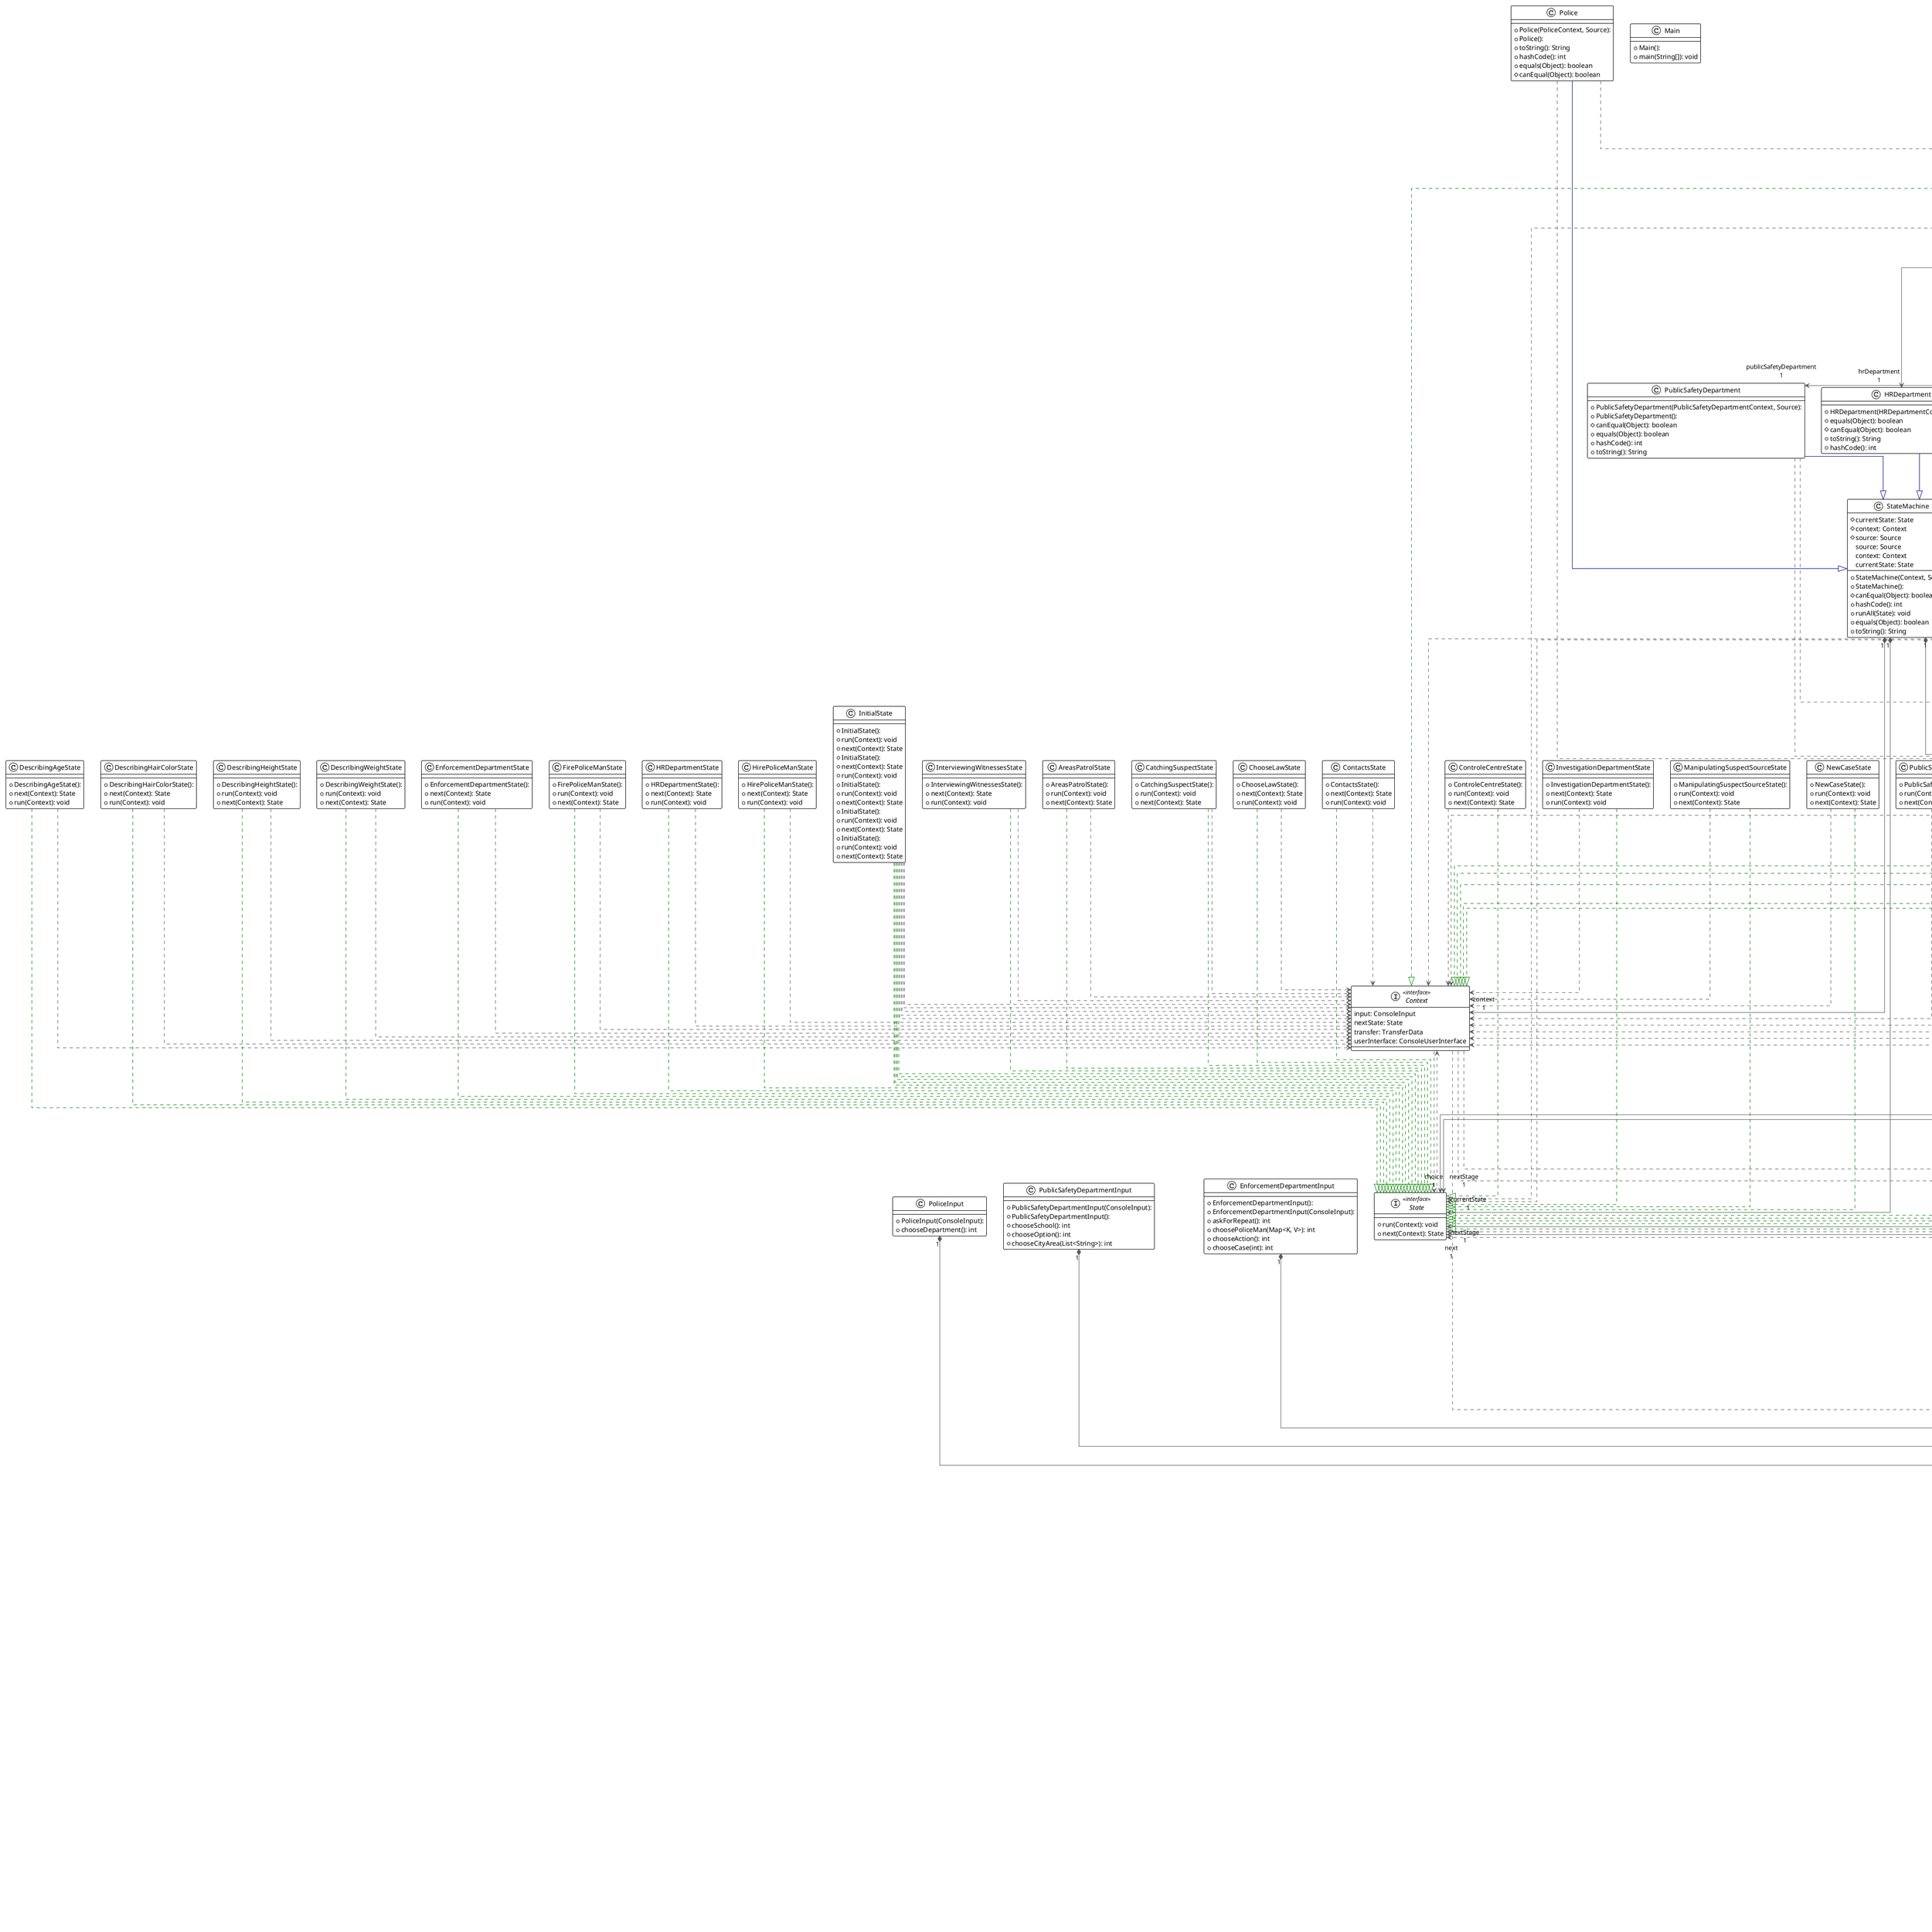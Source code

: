 @startuml

!theme plain
top to bottom direction
skinparam linetype ortho

class AreasPatrolState {
  + AreasPatrolState(): 
  + run(Context): void
  + next(Context): State
}
class Case {
  + Case(Law, List<String>): 
  + Case(HashMap<Integer, Law>): 
  + Case(): 
  - contacts: List<String>
  - suspects: List<Suspect>
  - law: Law
  - type: Integer
  - commonTraits: Traits
  - active: boolean
  + empty(): boolean
  - generateRandomContacts(): List<String>
  + toString(): String
  - generateSimplePhone(): String
  + equals(Object): boolean
  + hashCode(): int
   commonTraits: Traits
   contacts: List<String>
   active: boolean
   law: Law
   type: Integer
   suspects: List<Suspect>
}
class CaseJsonRepository {
  + CaseJsonRepository(String): 
  + CaseJsonRepository(): 
  + delete(Case): boolean
  + load(Integer): Case
  + add(Case): void
  + saveAll(List<Case>): void
  + loadAll(): List<Case>
}
class CaseJsonRepositoryTest {
  + CaseJsonRepositoryTest(): 
  ~ testSaveAllAndLoadAll(): void
  ~ setUp(): void
  ~ testDeleteNonExistent(): void
  ~ testLoadByIndex(): void
  ~ testAdd(): void
  ~ testLoadInvalidIndex(): void
  ~ testDeleteSuccess(): void
  ~ testLoadAllEmptyFile(): void
}
class CatchingSuspectState {
  + CatchingSuspectState(): 
  + run(Context): void
  + next(Context): State
}
class ChooseCaseState {
  + ChooseCaseState(): 
  + run(Context): void
  + next(Context): State
}
class ChooseLawState {
  + ChooseLawState(): 
  + next(Context): State
  + run(Context): void
}
class ConsoleInput {
  + ConsoleInput(): 
  + getLine(String): String
  + getString(String): String
  + getRegex(String, String): String
  + getChoiceFromMap(String, Map<K, V>): int
  + getChoice(String, int, int): int
  + getNumberRange(String, int, int): List<Integer>
  + clearBuffer(): void
  + handleQTE(): boolean
  + getChoice(List<String>, int, int): int
}
class ConsoleUserInterface {
  + ConsoleUserInterface(): 
  + ConsoleUserInterface(ConsoleInput): 
  + showMap(Map<K, V>, String): void
  + show(String): void
  + showNumericRange(String, int, int): void
   consoleInput: ConsoleInput
}
class ContactsState {
  + ContactsState(): 
  + next(Context): State
  + run(Context): void
}
interface Context << interface >> {
   input: ConsoleInput
   nextState: State
   transfer: TransferData
   userInterface: ConsoleUserInterface
}
class ControlCentereInput {
  + ControlCentereInput(ConsoleInput): 
  ~ ControlCentereInput(): 
  + exactAge(): int
  + chooseLaw(int, LawRegistry, ConsoleUserInterface): Law
  + exactWeight(): int
  + show(Map<String, Suspect>, ConsoleUserInterface): void
  + describeHairColor(): int
  + witnesses(): int
  + weight(): int
  + height(): int
  + chooseSourceAction(): int
  + witnessContactData(): List<String>
  + fullName(): String
  + receiveCall(): int
  + describeSuspect(): int
  + exactHeight(): int
  + age(): int
  + chooseOptions(): int
}
class ControlCentre {
  + ControlCentre(ControlCentreContext, Source): 
  + equals(Object): boolean
  # canEqual(Object): boolean
  + toString(): String
  + hashCode(): int
}
class ControlCentreContext {
  + ControlCentreContext(Repository<LawRegistry, Law, Law>, Repository<SuspectSource, Suspect, String>, ConsoleUserInterface): 
  + ControlCentreContext(): 
  + ControlCentreContext(ConsoleUserInterface): 
  - userInterface: ConsoleUserInterface
  - nextStage: State
  - transfer: TransferData
  - isReceivingCall: Boolean
  - currentCase: Case
  ~ controlCentreService: ControlCentreService
  + equals(Object): boolean
  # canEqual(Object): boolean
  + hashCode(): int
  + toString(): String
   input: ConsoleInput
   isReceivingCall: Boolean
   transfer: TransferData
   controlCentreService: ControlCentreService
   userInterface: ConsoleUserInterface
   nextState: State
   currentCase: Case
   nextStage: State
}
class ControlCentreService {
  + ControlCentreService(): 
  + ControlCentreService(Repository<LawRegistry, Law, Law>, Repository<SuspectSource, Suspect, String>): 
  # lawRepository: Repository<LawRegistry, Law, Law>
  # suspectRepository: Repository<SuspectSource, Suspect, String>
  + deleteSuspect(String): String
  + equals(Object): boolean
  # canEqual(Object): boolean
  + toString(): String
  + describeHairColor(Case, Traits, boolean, String): void
  + hashCode(): int
   suspectRepository: Repository<SuspectSource, Suspect, String>
   lawRepository: Repository<LawRegistry, Law, Law>
}
class ControleCentreState {
  + ControleCentreState(): 
  + run(Context): void
  + next(Context): State
}
class DeleteSuspectState {
  + DeleteSuspectState(): 
  + run(Context): void
  + next(Context): State
}
enum Department << enumeration >> {
  - Department(int): 
  - code: int
  + values(): Department[]
  + fromCode(int): Department
  + valueOf(String): Department
   code: int
   choice: int
}
class DescribingAgeState {
  + DescribingAgeState(): 
  + next(Context): State
  + run(Context): void
}
class DescribingHairColorState {
  + DescribingHairColorState(): 
  + next(Context): State
  + run(Context): void
}
class DescribingHeightState {
  + DescribingHeightState(): 
  + run(Context): void
  + next(Context): State
}
class DescribingWeightState {
  + DescribingWeightState(): 
  + run(Context): void
  + next(Context): State
}
class EnforcementDepartment {
  + EnforcementDepartment(EnforcementDepartmentContext, Source): 
  + equals(Object): boolean
  # canEqual(Object): boolean
  + toString(): String
  + hashCode(): int
}
class EnforcementDepartmentContext {
  + EnforcementDepartmentContext(): 
  + EnforcementDepartmentContext(ConsoleUserInterface): 
  - policeMan: int
  - choice: int
  - enforcementService: EnforcementService
  - policeManRepository: Repository<HashMap<Integer, PoliceMan>, PoliceMan, Integer>
  - nextStage: State
  - userInterface: ConsoleUserInterface
  - transfer: TransferData
  # canEqual(Object): boolean
  + hashCode(): int
  + findActiveCases(): List<Case>
  + equals(Object): boolean
  + toString(): String
   input: ConsoleInput
   policeManRepository: Repository<HashMap<Integer, PoliceMan>, PoliceMan, Integer>
   transfer: TransferData
   userInterface: ConsoleUserInterface
   choice: int
   nextState: State
   enforcementService: EnforcementService
   nextStage: State
   policeMan: int
}
class EnforcementDepartmentInput {
  + EnforcementDepartmentInput(): 
  + EnforcementDepartmentInput(ConsoleInput): 
  + askForRepeat(): int
  + choosePoliceMan(Map<K, V>): int
  + chooseAction(): int
  + chooseCase(int): int
}
class EnforcementDepartmentState {
  + EnforcementDepartmentState(): 
  + next(Context): State
  + run(Context): void
}
class EnforcementService {
  + EnforcementService(Repository<HashMap<Integer, PoliceMan>, PoliceMan, Integer>, Repository<List<Case>, Case, Integer>): 
  + EnforcementService(): 
  + catchSuspect(Case, PoliceMan, AtomicInteger): String
  # tryToCatch(PoliceMan, Suspect, AtomicInteger): int
   availablePoliceMen: HashMap<Integer, PoliceMan>
   activeCases: List<Case>
}
class FirePoliceManState {
  + FirePoliceManState(): 
  + run(Context): void
  + next(Context): State
}
class HRDepartment {
  + HRDepartment(HRDepartmentContext, Source): 
  + equals(Object): boolean
  # canEqual(Object): boolean
  + toString(): String
  + hashCode(): int
}
class HRDepartmentContext {
  + HRDepartmentContext(): 
  + HRDepartmentContext(ConsoleUserInterface): 
  + HRDepartmentContext(Repository<HashMap<Integer, PoliceMan>, PoliceMan, Integer>, ConsoleUserInterface): 
  - userInterface: ConsoleUserInterface
  - hrService: HRService
  - transfer: TransferData
  - budget: int
  + delPoliceMan(int): void
  + equals(Object): boolean
  # canEqual(Object): boolean
  + toString(): String
  + hashCode(): int
  + addPoliceMan(PoliceMan): void
   input: ConsoleInput
   hrService: HRService
   nextState: State
   budget: int
   transfer: TransferData
   userInterface: ConsoleUserInterface
}
class HRDepartmentInput {
  + HRDepartmentInput(ConsoleInput): 
  + HRDepartmentInput(): 
  + getPoliceManFireChoice(int): int
  + chooseOption(): int
   policeManHireChoice: int
}
class HRDepartmentState {
  + HRDepartmentState(): 
  + next(Context): State
  + run(Context): void
}
class HRService {
  + HRService(Repository<HashMap<Integer, PoliceMan>, PoliceMan, Integer>): 
  + HRService(): 
  # policeManRepository: Repository<HashMap<Integer, PoliceMan>, PoliceMan, Integer>
  # budget: double
  # canEqual(Object): boolean
  + equals(Object): boolean
  + toString(): String
  + generateNewPoliceMans(): HashMap<Integer, PoliceMan>
  + hashCode(): int
   availablePoliceMans: HashMap<Integer, PoliceMan>
   budget: double
   policeManRepository: Repository<HashMap<Integer, PoliceMan>, PoliceMan, Integer>
}
class HirePoliceManState {
  + HirePoliceManState(): 
  + next(Context): State
  + run(Context): void
}
class Human {
  + Human(): 
  + Human(String, String, String, Traits): 
  # name: String
  # secondName: String
  # traits: Traits
  # thirdName: String
  # generateRandomName(): void
  # canEqual(Object): boolean
  + toString(): String
  + equals(Object): boolean
  + hashCode(): int
   name: String
   fullName: String
   thirdName: String
   traits: Traits
   secondName: String
}
class InitialState {
  + InitialState(): 
  + run(Context): void
  + next(Context): State
}
class InitialState {
  + InitialState(): 
  + next(Context): State
  + run(Context): void
}
class InitialState {
  + InitialState(): 
  + run(Context): void
  + next(Context): State
}
class InitialState {
  + InitialState(): 
  + run(Context): void
  + next(Context): State
}
class InitialState {
  + InitialState(): 
  + run(Context): void
  + next(Context): State
}
class InterviewingWitnessesState {
  + InterviewingWitnessesState(): 
  + next(Context): State
  + run(Context): void
}
class InvestigationDepartment {
  + InvestigationDepartment(InvestigationDepartmentContext, Source): 
  # canEqual(Object): boolean
  + equals(Object): boolean
  + hashCode(): int
  + toString(): String
}
class InvestigationDepartmentContext {
  + InvestigationDepartmentContext(ConsoleUserInterface, Repository<List<Case>, Case, Integer>, Repository<SuspectSource, Suspect, String>): 
  + InvestigationDepartmentContext(ConsoleUserInterface): 
  + InvestigationDepartmentContext(): 
  - investigationService: InvestigationService
  - userInterface: ConsoleUserInterface
  - transfer: TransferData
  - choice: State
  + toString(): String
  # canEqual(Object): boolean
  + addCase(Case): void
  + hashCode(): int
  + equals(Object): boolean
  + findActiveCases(): List<Case>
   input: ConsoleInput
   investigationService: InvestigationService
   nextState: State
   transfer: TransferData
   userInterface: ConsoleUserInterface
   choice: State
}
class InvestigationDepartmentInput {
  + InvestigationDepartmentInput(): 
  + InvestigationDepartmentInput(ConsoleInput): 
  + chooseCase(int): int
}
class InvestigationDepartmentState {
  + InvestigationDepartmentState(): 
  + next(Context): State
  + run(Context): void
}
class InvestigationService {
  + InvestigationService(): 
  + InvestigationService(Repository<List<Case>, Case, Integer>, Repository<SuspectSource, Suspect, String>): 
  # caseRepository: Repository<List<Case>, Case, Integer>
  # suspectRepository: Repository<SuspectSource, Suspect, String>
  + toString(): String
  # setSuspects(Case, Set<Suspect>, boolean, Iterator<Suspect>, Set<Suspect>, Set<Suspect>): void
  + interviewWitnesses(Case, List<Traits>): void
  # canEqual(Object): boolean
  + equals(Object): boolean
  + hashCode(): int
   caseRepository: Repository<List<Case>, Case, Integer>
   suspectRepository: Repository<SuspectSource, Suspect, String>
}
class JacksonSerializer {
  + JacksonSerializer(): 
  + getStateFileName(Object): String
  + loadStateFromFile(Context): State
  + loadFromFile(String, Class<T>): T
  + saveCurrentStateName(State, Context): void
  + deleteState(Object): void
  + saveToFile(Object): void
  - loadOrCreatePublicSafetyContext(ConsoleUserInterface): PublicSafetyDepartmentContext
  - loadOrCreateEnforcementContext(ConsoleUserInterface): EnforcementDepartmentContext
  - loadOrCreateHRContext(ConsoleUserInterface): HRDepartmentContext
  - loadOrCreateInvestigationContext(ConsoleUserInterface): InvestigationDepartmentContext
  + loadState(State, Context, State): State
  + load(ConsoleUserInterface): Object
  - loadOrCreateControlCentreContext(ConsoleUserInterface): ControlCentreContext
}
class Law {
  + Law(): 
  + Law(int, String, String, String): 
  - id: int
  - description: String
  - punishment: String
  - type: String
  + toString(): String
  + equals(Object): boolean
  + hashCode(): int
  # canEqual(Object): boolean
   description: String
   type: String
   id: int
   punishment: String
}
class LawRegistry {
  + LawRegistry(): 
  - CRIMINAL_LAWS: HashMap<Integer, Law>
  - ADMIN_LAWS: HashMap<Integer, Law>
  + hashCode(): int
  + toString(): String
  + printCriminalLaws(): String
  + equals(Object): boolean
  + printAdminLaws(): String
  # canEqual(Object): boolean
   CRIMINAL_LAWS: HashMap<Integer, Law>
   ADMIN_LAWS: HashMap<Integer, Law>
}
class LawRegistryJsonRepository {
  + LawRegistryJsonRepository(): 
  + LawRegistryJsonRepository(String): 
  + saveAll(LawRegistry): void
  + load(Law): Law
  + loadAll(): LawRegistry
  + delete(Law): boolean
  + add(Law): void
}
class LawRegistryJsonRepositoryTest {
  + LawRegistryJsonRepositoryTest(): 
  ~ testAddCriminalLaw(): void
  ~ testLoadNonExistentLaw(): void
  ~ setUp(): void
  ~ testDeleteNonExistentLaw(): void
  ~ testAddInvalidLawType(): void
  ~ testLoadCriminalLaw(): void
  ~ testDeleteAdminLawSuccess(): void
  ~ testSaveAllAndLoadAll(): void
  ~ testLoadAllEmptyFile(): void
  ~ testAddAdminLaw(): void
  ~ testLoadAdminLaw(): void
  ~ testDeleteCriminalLawSuccess(): void
}
class Main {
  + Main(): 
  + main(String[]): void
}
class ManipulatingSuspectSourceState {
  + ManipulatingSuspectSourceState(): 
  + run(Context): void
  + next(Context): State
}
class NewCaseState {
  + NewCaseState(): 
  + run(Context): void
  + next(Context): State
}
class Police {
  + Police(PoliceContext, Source): 
  + Police(): 
  + toString(): String
  + hashCode(): int
  + equals(Object): boolean
  # canEqual(Object): boolean
}
class PoliceContext {
  + PoliceContext(ControlCentreContext, InvestigationDepartmentContext, EnforcementDepartmentContext, HRDepartmentContext, PublicSafetyDepartmentContext, ConsoleUserInterface): 
  + PoliceContext(): 
  + PoliceContext(ConsoleUserInterface): 
  - hrDepartment: HRDepartment
  - choice: Department
  - controlCentre: ControlCentre
  - investigationDepartment: InvestigationDepartment
  - publicSafetyDepartment: PublicSafetyDepartment
  - userInterface: ConsoleUserInterface
  - enforcementDepartment: EnforcementDepartment
  + hashCode(): int
  # canEqual(Object): boolean
  + equals(Object): boolean
  + toString(): String
   input: ConsoleInput
   hrDepartment: HRDepartment
   publicSafetyDepartment: PublicSafetyDepartment
   enforcementDepartment: EnforcementDepartment
   userInterface: ConsoleUserInterface
   investigationDepartment: InvestigationDepartment
   department: Department
   nextState: State
   controlCentre: ControlCentre
   choice: Department
}
class PoliceInput {
  + PoliceInput(ConsoleInput): 
  + chooseDepartment(): int
}
class PoliceMan {
  + PoliceMan(int): 
  + PoliceMan(): 
  + PoliceMan(String, String, String, Traits, int, int, int): 
  ~ salary: int
  ~ id: int
  ~ experience: int
  + Info(): List<String>
  # canEqual(Object): boolean
  + gainExperience(int): void
  + equals(Object): boolean
  + hashCode(): int
  - generateRandomExperience(): int
  - calculateSalary(): int
  + toString(): String
   salary: int
   id: int
   experience: int
}
class PoliceMansJsonRepository {
  + PoliceMansJsonRepository(String): 
  + PoliceMansJsonRepository(): 
  + saveAll(HashMap<Integer, PoliceMan>): void
  + load(Integer): PoliceMan
  + add(PoliceMan): void
  + loadAll(): HashMap<Integer, PoliceMan>
  + delete(PoliceMan): boolean
}
class PoliceMansJsonRepositoryTest {
  + PoliceMansJsonRepositoryTest(): 
  ~ testDeleteNonExistent(): void
  ~ testLoad(): void
  ~ testLoadNonExistent(): void
  ~ testSaveAllAndLoadAll(): void
  ~ testAdd(): void
  ~ testDeleteSuccess(): void
  ~ setUp(): void
  ~ testLoadCorruptedFile(): void
  ~ testLoadAllEmptyFile(): void
}
class PublicSafetyDepartment {
  + PublicSafetyDepartment(PublicSafetyDepartmentContext, Source): 
  + PublicSafetyDepartment(): 
  # canEqual(Object): boolean
  + equals(Object): boolean
  + hashCode(): int
  + toString(): String
}
class PublicSafetyDepartmentContext {
  + PublicSafetyDepartmentContext(): 
  + PublicSafetyDepartmentContext(ConsoleUserInterface): 
  - next: State
  - publicSafetyService: PublicSafetyService
  - userInterface: ConsoleUserInterface
  - transfer: TransferData
  + toString(): String
  + equals(Object): boolean
  + hashCode(): int
  # canEqual(Object): boolean
   input: ConsoleInput
   transfer: TransferData
   userInterface: ConsoleUserInterface
   lawRegistry: LawRegistry
   next: State
   publicSafetyService: PublicSafetyService
   nextState: State
}
class PublicSafetyDepartmentInput {
  + PublicSafetyDepartmentInput(ConsoleInput): 
  + PublicSafetyDepartmentInput(): 
  + chooseSchool(): int
  + chooseOption(): int
  + chooseCityArea(List<String>): int
}
class PublicSafetyDepartmentState {
  + PublicSafetyDepartmentState(): 
  + run(Context): void
  + next(Context): State
}
class PublicSafetyService {
  + PublicSafetyService(): 
  + PublicSafetyService(Repository<LawRegistry, Law, Law>): 
  # lawRegistry: Repository<LawRegistry, Law, Law>
  # areas: List<String>
  # canEqual(Object): boolean
  + toString(): String
  + checkForCrime(): Case
  + hashCode(): int
  + equals(Object): boolean
   areas: List<String>
   lawRegistry: Repository<LawRegistry, Law, Law>
}
class ReceiveCallState {
  + ReceiveCallState(): 
  + run(Context): void
  + next(Context): State
}
interface Repository<Source, Record, Key> << interface >> {
  + saveAll(Source): void
  + delete(Record): boolean
  + add(Record): void
  + loadAll(): Source
  + load(Key): Record
}
class SchoolCampaigningState {
  + SchoolCampaigningState(): 
  + run(Context): void
  + next(Context): State
}
interface Source << interface >> {
  + loadState(State, Context, State): State
  + load(ConsoleUserInterface): Object
  + saveCurrentStateName(State, Context): void
  + deleteState(Object): void
  + saveToFile(Object): void
}
interface State << interface >> {
  + run(Context): void
  + next(Context): State
}
class StateMachine {
  + StateMachine(Context, Source): 
  + StateMachine(): 
  # currentState: State
  # context: Context
  # source: Source
  # canEqual(Object): boolean
  + hashCode(): int
  + runAll(State): void
  + equals(Object): boolean
  + toString(): String
   source: Source
   context: Context
   currentState: State
}
class Suspect {
  + Suspect(): 
  + Suspect(Suspect): 
  + Suspect(String, String, String, Traits): 
  - intellegence: int
  + Info(): String
  + equals(Object): boolean
  + toString(): String
  + hashCode(): int
  # canEqual(Object): boolean
  - generateBiasedIntellegence(): int
   intellegence: int
   fullName: String
}
class SuspectSource {
  + SuspectSource(): 
  - suspects: Map<String, Suspect>
  - suspectTraits: Map<String, Map<Integer, Set<String>>>
  + hashCode(): int
  + findSuspectsBasedOnCommonTraits(List<Traits>, AtomicInteger): Set<Suspect>
  + intersection(Set<Suspect>, Set<Suspect>): Set<Suspect>
  + toString(): String
  + traitStringHair(int): String
  + traitNumHair(String): int
  # canEqual(Object): boolean
  + addSuspect(Suspect): void
  + deleteSuspect(String): boolean
  + equals(Object): boolean
  - adjastSuspectByTraits(Map<String, Integer>, Set<String>, AtomicInteger, Set<String>): void
   suspectTraits: Map<String, Map<Integer, Set<String>>>
   suspects: Map<String, Suspect>
}
class SuspectSourceJsonRepository {
  + SuspectSourceJsonRepository(): 
  + SuspectSourceJsonRepository(String): 
  + saveAll(SuspectSource): void
  + add(Suspect): void
  - initData(): void
  + loadAll(): SuspectSource
  + delete(Suspect): boolean
  + load(String): Suspect
}
class SuspectSourceJsonRepositoryTest {
  + SuspectSourceJsonRepositoryTest(): 
  ~ testDeleteNonExistent(): void
  ~ setUp(): void
  ~ testSaveAllAndLoadAll(): void
  ~ testLoadNonExistent(): void
  ~ testDeleteSuccess(): void
  ~ testLoadAllEmptyFile(): void
  ~ testLoadCorruptedFile(): void
  ~ testLoad(): void
  ~ testAdd(): void
}
class Traits {
  + Traits(): 
  + Traits(Boolean): 
  + Traits(Traits): 
  - weight: int
  - age: int
  - hairColor: String
  - height: int
  + equals(Object): boolean
  # canEqual(Object): boolean
  + toString(): String
  + hashCode(): int
   weight: int
   hairColor: String
   age: int
   height: int
}
class TransferData {
  + TransferData(): 
  - policeManData: PoliceMan
  - traits: Traits
  - caseData: Case
  - choice: int
  - suspectData: Suspect
  + equals(Object): boolean
  + hashCode(): int
  + toString(): String
  # canEqual(Object): boolean
   suspectData: Suspect
   choice: int
   policeManData: PoliceMan
   caseData: Case
   traits: Traits
}

AreasPatrolState                 -[#595959,dashed]->  Context                         
AreasPatrolState                 -[#008200,dashed]-^  State                           
Case                            "1" *-[#595959,plain]-> "law\n1" Law                             
Case                            "1" *-[#595959,plain]-> "suspects\n*" Suspect                         
Case                            "1" *-[#595959,plain]-> "commonTraits\n1" Traits                          
CaseJsonRepository              "1" *-[#595959,plain]-> "cases\n*" Case                            
CaseJsonRepository               -[#008200,dashed]-^  Repository                      
CaseJsonRepositoryTest          "1" *-[#595959,plain]-> "repository\n1" CaseJsonRepository              
CatchingSuspectState             -[#595959,dashed]->  Context                         
CatchingSuspectState             -[#008200,dashed]-^  State                           
ChooseCaseState                  -[#595959,dashed]->  Context                         
ChooseCaseState                  -[#008200,dashed]-^  State                           
ChooseLawState                   -[#595959,dashed]->  Context                         
ChooseLawState                   -[#008200,dashed]-^  State                           
ConsoleUserInterface            "1" *-[#595959,plain]-> "input\n1" ConsoleInput                    
ContactsState                    -[#595959,dashed]->  Context                         
ContactsState                    -[#008200,dashed]-^  State                           
Context                          -[#595959,dashed]->  ConsoleInput                    
Context                          -[#595959,dashed]->  ConsoleUserInterface            
Context                          -[#595959,dashed]->  State                           
Context                          -[#595959,dashed]->  TransferData                    
ControlCentereInput             "1" *-[#595959,plain]-> "input\n1" ConsoleInput                    
ControlCentereInput              -[#595959,dashed]->  ConsoleUserInterface            
ControlCentereInput              -[#595959,dashed]->  Law                             
ControlCentereInput              -[#595959,dashed]->  LawRegistry                     
ControlCentereInput              -[#595959,dashed]->  Suspect                         
ControlCentre                    -[#595959,dashed]->  ControlCentreContext            
ControlCentre                    -[#595959,dashed]->  Source                          
ControlCentre                    -[#000082,plain]-^  StateMachine                    
ControlCentreContext            "1" *-[#595959,plain]-> "currentCase\n1" Case                            
ControlCentreContext             -[#595959,dashed]->  ConsoleInput                    
ControlCentreContext            "1" *-[#595959,plain]-> "userInterface\n1" ConsoleUserInterface            
ControlCentreContext             -[#008200,dashed]-^  Context                         
ControlCentreContext            "1" *-[#595959,plain]-> "controlCentreService\n1" ControlCentreService            
ControlCentreContext             -[#595959,dashed]->  Law                             
ControlCentreContext             -[#595959,dashed]->  LawRegistry                     
ControlCentreContext             -[#595959,dashed]->  Repository                      
ControlCentreContext            "1" *-[#595959,plain]-> "nextStage\n1" State                           
ControlCentreContext             -[#595959,dashed]->  Suspect                         
ControlCentreContext             -[#595959,dashed]->  SuspectSource                   
ControlCentreContext            "1" *-[#595959,plain]-> "transfer\n1" TransferData                    
ControlCentreService             -[#595959,dashed]->  Case                            
ControlCentreService             -[#595959,dashed]->  Law                             
ControlCentreService             -[#595959,dashed]->  LawRegistry                     
ControlCentreService            "1" *-[#595959,plain]-> "lawRepository\n1" Repository                      
ControlCentreService             -[#595959,dashed]->  Suspect                         
ControlCentreService             -[#595959,dashed]->  SuspectSource                   
ControlCentreService             -[#595959,dashed]->  Traits                          
ControleCentreState              -[#595959,dashed]->  Context                         
ControleCentreState              -[#008200,dashed]-^  State                           
DeleteSuspectState               -[#595959,dashed]->  Context                         
DeleteSuspectState               -[#008200,dashed]-^  State                           
DescribingAgeState               -[#595959,dashed]->  Context                         
DescribingAgeState               -[#008200,dashed]-^  State                           
DescribingHairColorState         -[#595959,dashed]->  Context                         
DescribingHairColorState         -[#008200,dashed]-^  State                           
DescribingHeightState            -[#595959,dashed]->  Context                         
DescribingHeightState            -[#008200,dashed]-^  State                           
DescribingWeightState            -[#595959,dashed]->  Context                         
DescribingWeightState            -[#008200,dashed]-^  State                           
EnforcementDepartment            -[#595959,dashed]->  EnforcementDepartmentContext    
EnforcementDepartment            -[#595959,dashed]->  Source                          
EnforcementDepartment            -[#000082,plain]-^  StateMachine                    
EnforcementDepartmentContext     -[#595959,dashed]->  Case                            
EnforcementDepartmentContext     -[#595959,dashed]->  ConsoleInput                    
EnforcementDepartmentContext    "1" *-[#595959,plain]-> "userInterface\n1" ConsoleUserInterface            
EnforcementDepartmentContext     -[#008200,dashed]-^  Context                         
EnforcementDepartmentContext    "1" *-[#595959,plain]-> "enforcementService\n1" EnforcementService              
EnforcementDepartmentContext     -[#595959,dashed]->  PoliceMan                       
EnforcementDepartmentContext    "1" *-[#595959,plain]-> "policeManRepository\n1" Repository                      
EnforcementDepartmentContext    "1" *-[#595959,plain]-> "nextStage\n1" State                           
EnforcementDepartmentContext    "1" *-[#595959,plain]-> "transfer\n1" TransferData                    
EnforcementDepartmentInput      "1" *-[#595959,plain]-> "input\n1" ConsoleInput                    
EnforcementDepartmentState       -[#595959,dashed]->  Context                         
EnforcementDepartmentState       -[#008200,dashed]-^  State                           
EnforcementService               -[#595959,dashed]->  Case                            
EnforcementService               -[#595959,dashed]->  PoliceMan                       
EnforcementService              "1" *-[#595959,plain]-> "policeManRepository\n1" Repository                      
EnforcementService               -[#595959,dashed]->  Suspect                         
FirePoliceManState               -[#595959,dashed]->  Context                         
FirePoliceManState               -[#008200,dashed]-^  State                           
HRDepartment                     -[#595959,dashed]->  HRDepartmentContext             
HRDepartment                     -[#595959,dashed]->  Source                          
HRDepartment                     -[#000082,plain]-^  StateMachine                    
HRDepartmentContext              -[#595959,dashed]->  ConsoleInput                    
HRDepartmentContext             "1" *-[#595959,plain]-> "userInterface\n1" ConsoleUserInterface            
HRDepartmentContext              -[#008200,dashed]-^  Context                         
HRDepartmentContext             "1" *-[#595959,plain]-> "hrService\n1" HRService                       
HRDepartmentContext              -[#595959,dashed]->  PoliceMan                       
HRDepartmentContext              -[#595959,dashed]->  Repository                      
HRDepartmentContext              -[#595959,dashed]->  State                           
HRDepartmentContext             "1" *-[#595959,plain]-> "transfer\n1" TransferData                    
HRDepartmentInput               "1" *-[#595959,plain]-> "input\n1" ConsoleInput                    
HRDepartmentState                -[#595959,dashed]->  Context                         
HRDepartmentState                -[#008200,dashed]-^  State                           
HRService                        -[#595959,dashed]->  PoliceMan                       
HRService                       "1" *-[#595959,plain]-> "policeManRepository\n1" Repository                      
HirePoliceManState               -[#595959,dashed]->  Context                         
HirePoliceManState               -[#008200,dashed]-^  State                           
Human                           "1" *-[#595959,plain]-> "traits\n1" Traits                          
InitialState                     -[#595959,dashed]->  Context                         
InitialState                     -[#595959,dashed]->  Context                         
InitialState                     -[#595959,dashed]->  Context                         
InitialState                     -[#595959,dashed]->  Context                         
InitialState                     -[#595959,dashed]->  Context                         
InitialState                     -[#008200,dashed]-^  State                           
InitialState                     -[#008200,dashed]-^  State                           
InitialState                     -[#008200,dashed]-^  State                           
InitialState                     -[#008200,dashed]-^  State                           
InitialState                     -[#008200,dashed]-^  State                           
InterviewingWitnessesState       -[#595959,dashed]->  Context                         
InterviewingWitnessesState       -[#008200,dashed]-^  State                           
InvestigationDepartment          -[#595959,dashed]->  InvestigationDepartmentContext  
InvestigationDepartment          -[#595959,dashed]->  Source                          
InvestigationDepartment          -[#000082,plain]-^  StateMachine                    
InvestigationDepartmentContext   -[#595959,dashed]->  Case                            
InvestigationDepartmentContext   -[#595959,dashed]->  ConsoleInput                    
InvestigationDepartmentContext  "1" *-[#595959,plain]-> "userInterface\n1" ConsoleUserInterface            
InvestigationDepartmentContext   -[#008200,dashed]-^  Context                         
InvestigationDepartmentContext  "1" *-[#595959,plain]-> "investigationService\n1" InvestigationService            
InvestigationDepartmentContext   -[#595959,dashed]->  Repository                      
InvestigationDepartmentContext  "1" *-[#595959,plain]-> "choice\n1" State                           
InvestigationDepartmentContext   -[#595959,dashed]->  Suspect                         
InvestigationDepartmentContext   -[#595959,dashed]->  SuspectSource                   
InvestigationDepartmentContext  "1" *-[#595959,plain]-> "transfer\n1" TransferData                    
InvestigationDepartmentInput    "1" *-[#595959,plain]-> "input\n1" ConsoleInput                    
InvestigationDepartmentState     -[#595959,dashed]->  Context                         
InvestigationDepartmentState     -[#008200,dashed]-^  State                           
InvestigationService             -[#595959,dashed]->  Case                            
InvestigationService            "1" *-[#595959,plain]-> "caseRepository\n1" Repository                      
InvestigationService             -[#595959,dashed]->  Suspect                         
InvestigationService             -[#595959,dashed]->  SuspectSource                   
InvestigationService             -[#595959,dashed]->  Traits                          
JacksonSerializer                -[#595959,dashed]->  ConsoleUserInterface            
JacksonSerializer                -[#595959,dashed]->  Context                         
JacksonSerializer                -[#595959,dashed]->  ControlCentreContext            
JacksonSerializer                -[#595959,dashed]->  EnforcementDepartmentContext    
JacksonSerializer                -[#595959,dashed]->  HRDepartmentContext             
JacksonSerializer                -[#595959,dashed]->  InvestigationDepartmentContext  
JacksonSerializer                -[#595959,dashed]->  PublicSafetyDepartmentContext   
JacksonSerializer                -[#008200,dashed]-^  Source                          
JacksonSerializer                -[#595959,dashed]->  State                           
LawRegistry                     "1" *-[#595959,plain]-> "CRIMINAL_LAWS\n*" Law                             
LawRegistryJsonRepository        -[#595959,dashed]->  Law                             
LawRegistryJsonRepository       "1" *-[#595959,plain]-> "lawRegistry\n1" LawRegistry                     
LawRegistryJsonRepository        -[#008200,dashed]-^  Repository                      
LawRegistryJsonRepositoryTest   "1" *-[#595959,plain]-> "repository\n1" LawRegistryJsonRepository       
ManipulatingSuspectSourceState   -[#595959,dashed]->  Context                         
ManipulatingSuspectSourceState   -[#008200,dashed]-^  State                           
NewCaseState                     -[#595959,dashed]->  Context                         
NewCaseState                     -[#008200,dashed]-^  State                           
Police                           -[#595959,dashed]->  PoliceContext                   
Police                           -[#595959,dashed]->  Source                          
Police                           -[#000082,plain]-^  StateMachine                    
PoliceContext                    -[#595959,dashed]->  ConsoleInput                    
PoliceContext                   "1" *-[#595959,plain]-> "userInterface\n1" ConsoleUserInterface            
PoliceContext                    -[#008200,dashed]-^  Context                         
PoliceContext                   "1" *-[#595959,plain]-> "controlCentre\n1" ControlCentre                   
PoliceContext                    -[#595959,dashed]->  ControlCentreContext            
PoliceContext                   "1" *-[#595959,plain]-> "choice\n1" Department                      
PoliceContext                   "1" *-[#595959,plain]-> "enforcementDepartment\n1" EnforcementDepartment           
PoliceContext                    -[#595959,dashed]->  EnforcementDepartmentContext    
PoliceContext                   "1" *-[#595959,plain]-> "hrDepartment\n1" HRDepartment                    
PoliceContext                    -[#595959,dashed]->  HRDepartmentContext             
PoliceContext                   "1" *-[#595959,plain]-> "investigationDepartment\n1" InvestigationDepartment         
PoliceContext                    -[#595959,dashed]->  InvestigationDepartmentContext  
PoliceContext                   "1" *-[#595959,plain]-> "publicSafetyDepartment\n1" PublicSafetyDepartment          
PoliceContext                    -[#595959,dashed]->  PublicSafetyDepartmentContext   
PoliceContext                    -[#595959,dashed]->  State                           
PoliceInput                     "1" *-[#595959,plain]-> "input\n1" ConsoleInput                    
PoliceMan                        -[#000082,plain]-^  Human                           
PoliceMan                        -[#595959,dashed]->  Traits                          
PoliceMansJsonRepository        "1" *-[#595959,plain]-> "policeMans\n*" PoliceMan                       
PoliceMansJsonRepository         -[#008200,dashed]-^  Repository                      
PoliceMansJsonRepositoryTest    "1" *-[#595959,plain]-> "repository\n1" PoliceMansJsonRepository        
PublicSafetyDepartment           -[#595959,dashed]->  PublicSafetyDepartmentContext   
PublicSafetyDepartment           -[#595959,dashed]->  Source                          
PublicSafetyDepartment           -[#000082,plain]-^  StateMachine                    
PublicSafetyDepartmentContext    -[#595959,dashed]->  ConsoleInput                    
PublicSafetyDepartmentContext   "1" *-[#595959,plain]-> "userInterface\n1" ConsoleUserInterface            
PublicSafetyDepartmentContext    -[#008200,dashed]-^  Context                         
PublicSafetyDepartmentContext    -[#595959,dashed]->  LawRegistry                     
PublicSafetyDepartmentContext   "1" *-[#595959,plain]-> "publicSafetyService\n1" PublicSafetyService             
PublicSafetyDepartmentContext   "1" *-[#595959,plain]-> "next\n1" State                           
PublicSafetyDepartmentContext   "1" *-[#595959,plain]-> "transfer\n1" TransferData                    
PublicSafetyDepartmentInput     "1" *-[#595959,plain]-> "input\n1" ConsoleInput                    
PublicSafetyDepartmentState      -[#595959,dashed]->  Context                         
PublicSafetyDepartmentState      -[#008200,dashed]-^  State                           
PublicSafetyService              -[#595959,dashed]->  Case                            
PublicSafetyService              -[#595959,dashed]->  Law                             
PublicSafetyService              -[#595959,dashed]->  LawRegistry                     
PublicSafetyService             "1" *-[#595959,plain]-> "lawRegistry\n1" Repository                      
ReceiveCallState                 -[#595959,dashed]->  Context                         
ReceiveCallState                 -[#008200,dashed]-^  State                           
SchoolCampaigningState           -[#595959,dashed]->  Context                         
SchoolCampaigningState           -[#008200,dashed]-^  State                           
Source                           -[#595959,dashed]->  ConsoleUserInterface            
Source                           -[#595959,dashed]->  Context                         
Source                           -[#595959,dashed]->  State                           
State                            -[#595959,dashed]->  Context                         
StateMachine                    "1" *-[#595959,plain]-> "context\n1" Context                         
StateMachine                    "1" *-[#595959,plain]-> "source\n1" Source                          
StateMachine                    "1" *-[#595959,plain]-> "currentState\n1" State                           
Suspect                          -[#000082,plain]-^  Human                           
Suspect                          -[#595959,dashed]->  Traits                          
SuspectSource                   "1" *-[#595959,plain]-> "suspects\n*" Suspect                         
SuspectSource                    -[#595959,dashed]->  Traits                          
SuspectSourceJsonRepository      -[#008200,dashed]-^  Repository                      
SuspectSourceJsonRepository      -[#595959,dashed]->  Suspect                         
SuspectSourceJsonRepository     "1" *-[#595959,plain]-> "suspectSource\n1" SuspectSource                   
SuspectSourceJsonRepositoryTest "1" *-[#595959,plain]-> "repository\n1" SuspectSourceJsonRepository     
TransferData                    "1" *-[#595959,plain]-> "caseData\n1" Case                            
TransferData                    "1" *-[#595959,plain]-> "policeManData\n1" PoliceMan                       
TransferData                    "1" *-[#595959,plain]-> "suspectData\n1" Suspect                         
TransferData                    "1" *-[#595959,plain]-> "traits\n1" Traits                          
@enduml
